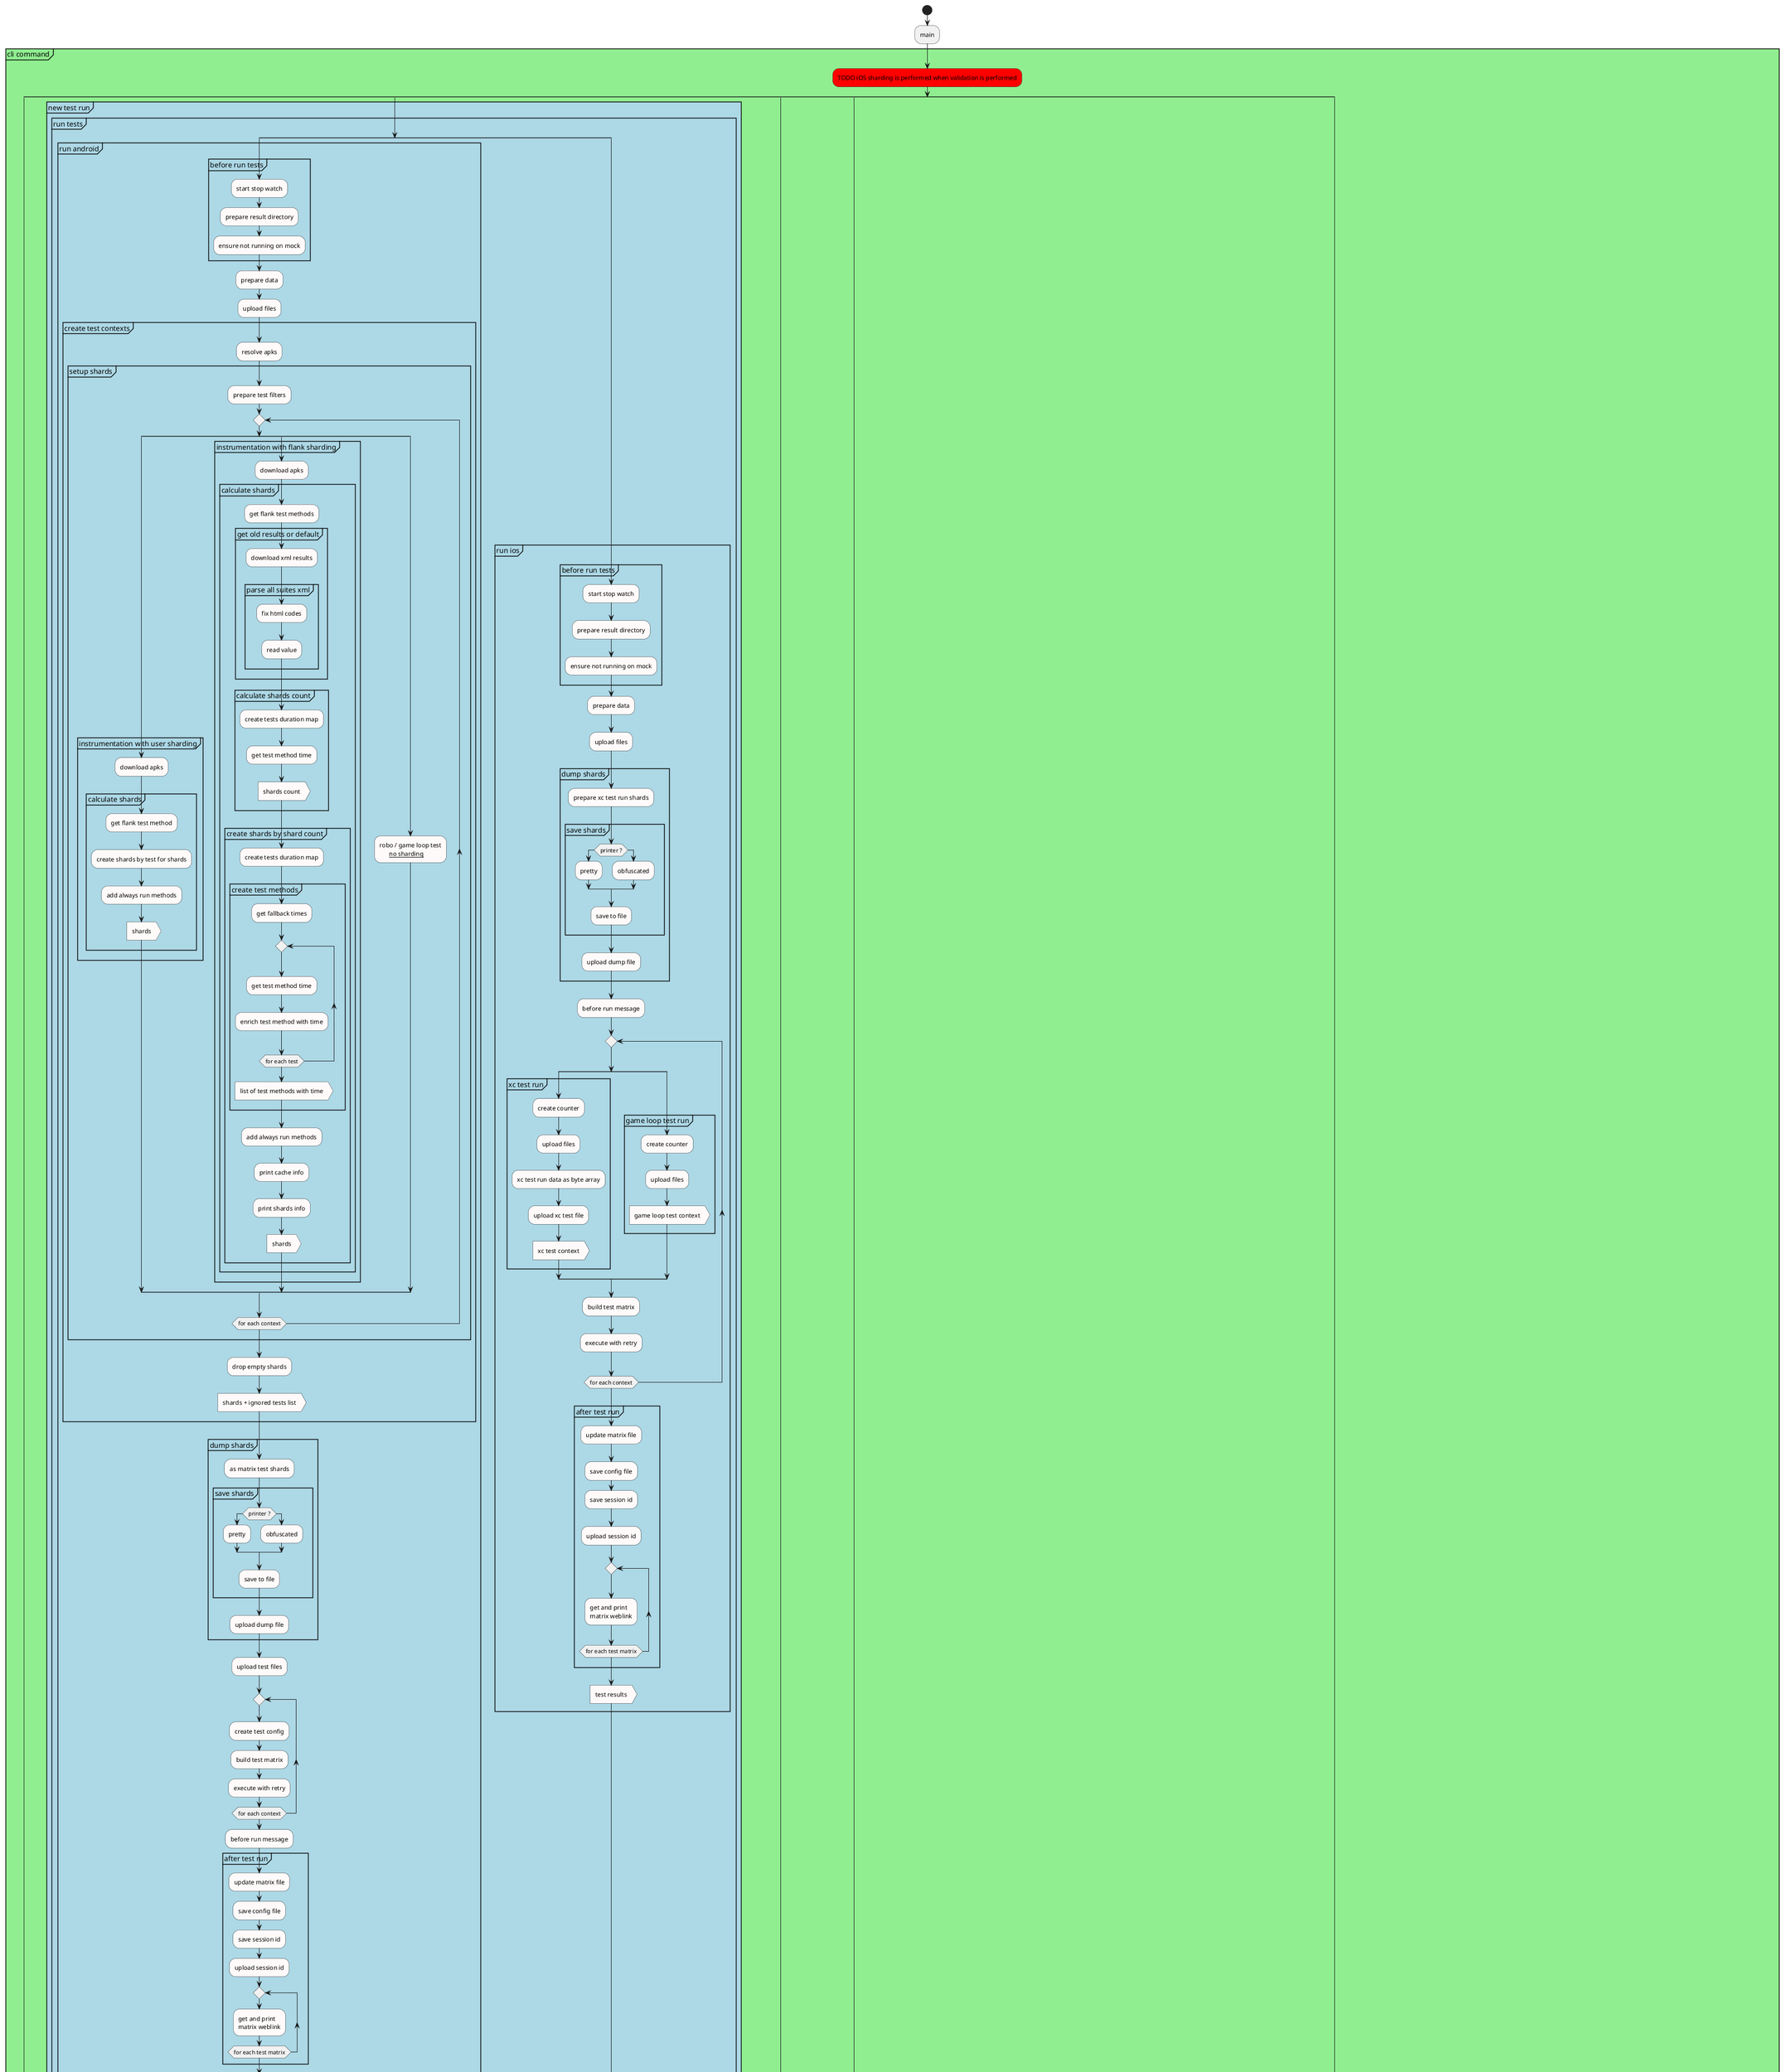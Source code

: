 @startuml
'https://plantuml.com/activity-diagram-beta

start
skinparam ConditionEndStyle hline
:main;
partition "cli command" #LightGreen {
  #red :TODO iOS sharding is performed when validation is performed;
  split
  :login;

  split again
  partition "new test run" #LightBlue  {
    partition "run tests" #LightBlue {

      split
      partition "run android" #LightBlue {
        partition "before run tests" #LightBlue {
          #snow :start stop watch;
          #snow :prepare result directory;
          #snow :ensure not running on mock;
        }
        #snow :prepare data;
        #snow :upload files;
        partition "create test contexts" #LightBlue {
          #snow :resolve apks;
          partition "setup shards" #LightBlue {
            #snow :prepare test filters;
            repeat
              split
              partition "instrumentation with user sharding" #LightBlue {
                #snow :download apks;
                partition "calculate shards" #LightBlue {
                  #snow :get flank test method;
                  #snow :create shards by test for shards;
                  #snow :add always run methods;
                  #snow :shards>
                }
              }
              split again
              partition "instrumentation with flank sharding" #LightBlue {
                #snow :download apks;
                partition "calculate shards" #LightBlue {
                  #snow :get flank test methods;
                  partition "get old results or default" #LightBlue {
                    #snow :download xml results;
                    partition "parse all suites xml" #LightBlue {
                      #snow :fix html codes;
                      #snow :read value;
                    }
                  }
                  partition "calculate shards count" #LightBlue {
                    #snow :create tests duration map;
                    #snow :get test method time;
                    #snow :shards count>
                  }
                  partition "create shards by shard count" #LightBlue {
                    #snow :create tests duration map;
                    partition "create test methods" #LightBlue {
                      #snow :get fallback times;
                      repeat
                        #snow :get test method time;
                        #snow :enrich test method with time;
                      repeat while (for each test)
                      #snow :list of test methods with time>
                    }
                    #snow :add always run methods;
                    #snow :print cache info;
                    #snow :print shards info;
                    #snow :shards>
                  }
                }
              }
              split again
              #snow :robo / game loop test\n      __no sharding__;
              end split
            repeat while (for each context)
          }
          #snow :drop empty shards;
          #snow :shards + ignored tests list>
        }
        partition "dump shards" #LightBlue {
          #snow :as matrix test shards;
          partition "save shards" #LightBlue {
            if (printer ?) then
              #snow :pretty;
            else
              #snow :obfuscated;
            endif
            #snow :save to file;
          }
          #snow :upload dump file;
        }
        #snow :upload test files;
        repeat
          #snow :create test config;
          #snow :build test matrix;
          #snow :execute with retry;
        repeat while (for each context)
        #snow :before run message;
        partition "after test run" #LightBlue {
          #snow :update matrix file;
          #snow :save config file;
          #snow :save session id;
          #snow :upload session id;
          repeat
            #snow :get and print\nmatrix weblink;
          repeat while (for each test matrix)
        }
        #snow :test results>
      }

      split again
      partition "run ios" #LightBlue {
        partition "before run tests" #LightBlue {
          #snow :start stop watch;
          #snow :prepare result directory;
          #snow :ensure not running on mock;
        }
        #snow :prepare data;
        #snow :upload files;
        partition "dump shards" #LightBlue {
          #snow :prepare xc test run shards;
          partition "save shards" #LightBlue {
            if (printer ?) then
              #snow :pretty;
            else
              #snow :obfuscated;
            endif
            #snow :save to file;
          }
          #snow :upload dump file;
        }
        #snow :before run message;
        repeat
          split
          partition "xc test run" #LightBlue {
            #snow :create counter;
            #snow :upload files;
            #snow :xc test run data as byte array;
            #snow :upload xc test file;
            #snow :xc test context>
          }
          split again
          partition "game loop test run" #LightBlue {
            #snow :create counter;
            #snow :upload files;
            #snow :game loop test context>
          }
          end split
          #snow :build test matrix;
          #snow :execute with retry;
        repeat while (for each context)
        partition "after test run" #LightBlue {
          #snow :update matrix file;
          #snow :save config file;
          #snow :save session id;
          #snow :upload session id;
          repeat
            #snow :get and print\nmatrix weblink;
          repeat while (for each test matrix)
        }
        #snow :test results>
      }
      end split
    }

    partition "poll matrices" #LightBlue {
      while (all matrices completed?) is (no)
        #snow :refresh;
        #snow :print status;
      endwhile (yes)
      #snow :update matrix map;
    }
    partition "generate report" #LightBlue {
      partition "parse test suite" #LightBlue {
        if (iOS test run\nor\nuse legacy junit result ?) then (yes)
          #snow :process xml from file;
        else (no)
          partition "refresh test matrices and get executions" #LightBlue {
            repeat
              #snow :refresh;
            repeat while (for each matrix)
            #snow :get test executions;
          }
          partition "create junit test result" #LightBlue {
            partition "create test execution data" #LightBlue {
              fork
                #snow :list test cases;
              fork again
                #snow :get step results;
              end fork
              #snow :test execution data>
            }
            #snow :prepare for junit results;
            partition "create junit test suites" #LightBlue {
              repeat
                #snow :create test suite overview data;
              repeat while(for each execution data)
            }
          }
        endif
        #snow :JUnit test result>
      }
      if (use legacy junit results ?) then (yes)
        #snow :remove duplicated test cases;
      endif
      partition "generate cost report" #LightBlue {
        #snow :upload report;
      }
      partition "generate matrix results report" #LightBlue {
        #snow :upload report;
      }
      if (any test failed?) then (yes)
        partition "generate HTML report" #LightBlue {
          #snow :upload report;
        }
      else (no)
      endif
      partition "generate junit report" #LightBlue {
        #snow :get ignored test cases;
        #snow :xml to string;
        #snow :upload report;
      }
      partition "refresh test matrices and get executions" #LightBlue {
        repeat
          #snow :refresh;
        repeat while (for each matrix)
        #snow :get test executions;
      }
      partition "process junit results" #LightBlue {
        if (make full junit result) then (yes)
          partition "create junit test result" #LightBlue {
            partition "create test execution data" #LightBlue {
              fork
                #snow :list test cases;
              fork again
                #snow :get step results;
              end fork
              #snow :test execution data>
            }
            #snow :prepare for junit results;
            partition "create junit test suites" #LightBlue {
              repeat
                #snow :create test suite overview data;
              repeat while(for each execution data)
            }
          }
          partition "generate full junit result" #LightBlue {
            #snow :xml to string;
            #snow :upload report;
          }
          partition "process junit xml" #LightBlue {
            #snow :download junit xml;
            #snow :merge test times;
            if (has previous test times to compare?) then (yes)
              partition "create shard efficiency list" #LightBlue {
                #snow :create test method duration map;
              }
            else (no)
            endif
            #snow :upload junit xml;
          }
        else (no)
          partition "process junit xml" #LightBlue {
            #snow :download junit xml;
            #snow :merge test times;
            if (has previous test times to compare?) then (yes)
              partition "create shard efficiency list" #LightBlue {
                #snow :create test method duration map;
              }
            else (no)
            endif
            #snow :upload junit xml;
          }
        endif
      }
      partition "create and upload performance metrics for android" #LightBlue {
        partition "get and upload performance metrics" #LightBlue {
          repeat
            #snow :download performance metric;
            #snow :save metric to file;
            #snow :upload metric file;
          repeat while (for each test execution)
        }
      }
      #snow :upload matrices id;
    }
    :fetch artifacts;
    :print matrices web links;
    :validate matrices;
  }

  split again
  partition "refresh last run" #LightBlue {
    :get last matrices;
    :get last args;
    :refresh matrices;
    :poll matrices;
    :fetch artifacts;
    :generate report;
    :validate matrices;
  }

  split again
  partition "cancel last run" #LightBlue {
    :get last matrices;
    :get last args;
    :cancel matrices;
  }

  split again
  partition "android / ios" #LightBlue {
  split

  partition "configuration" #LightBlue {
    split
    :print locales description;
    split again
    :print locales table;
    split end
  }

  split again
  partition "models" #LightBlue {
    split
    :print description;
    split again
    :print table;
    split end
  }

  split again
  partition "supported orientations" #LightBlue {
    split
    :print table;
    split end
  }

  split again
  partition "versions" #LightBlue {
    split
    :print description;
    split again
    :print table;
    split end
  }

  split again
  :print ip blocks list;

  split again
  :print network configurations;

  split again
  :print network profile description;

  split again
  :print provided software;

  end split
}
end split
stop

@enduml

